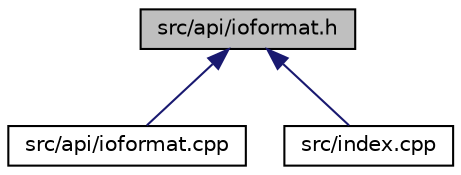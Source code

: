 digraph G
{
 // INTERACTIVE_SVG=YES
  edge [fontname="Helvetica",fontsize="10",labelfontname="Helvetica",labelfontsize="10"];
  node [fontname="Helvetica",fontsize="10",shape=record];
  Node1 [label="src/api/ioformat.h",height=0.2,width=0.4,color="black", fillcolor="grey75", style="filled" fontcolor="black"];
  Node1 -> Node2 [dir="back",color="midnightblue",fontsize="10",style="solid",fontname="Helvetica"];
  Node2 [label="src/api/ioformat.cpp",height=0.2,width=0.4,color="black", fillcolor="white", style="filled",URL="$d2/d50/ioformat_8cpp.html"];
  Node1 -> Node3 [dir="back",color="midnightblue",fontsize="10",style="solid",fontname="Helvetica"];
  Node3 [label="src/index.cpp",height=0.2,width=0.4,color="black", fillcolor="white", style="filled",URL="$db/d14/index_8cpp.html"];
}
